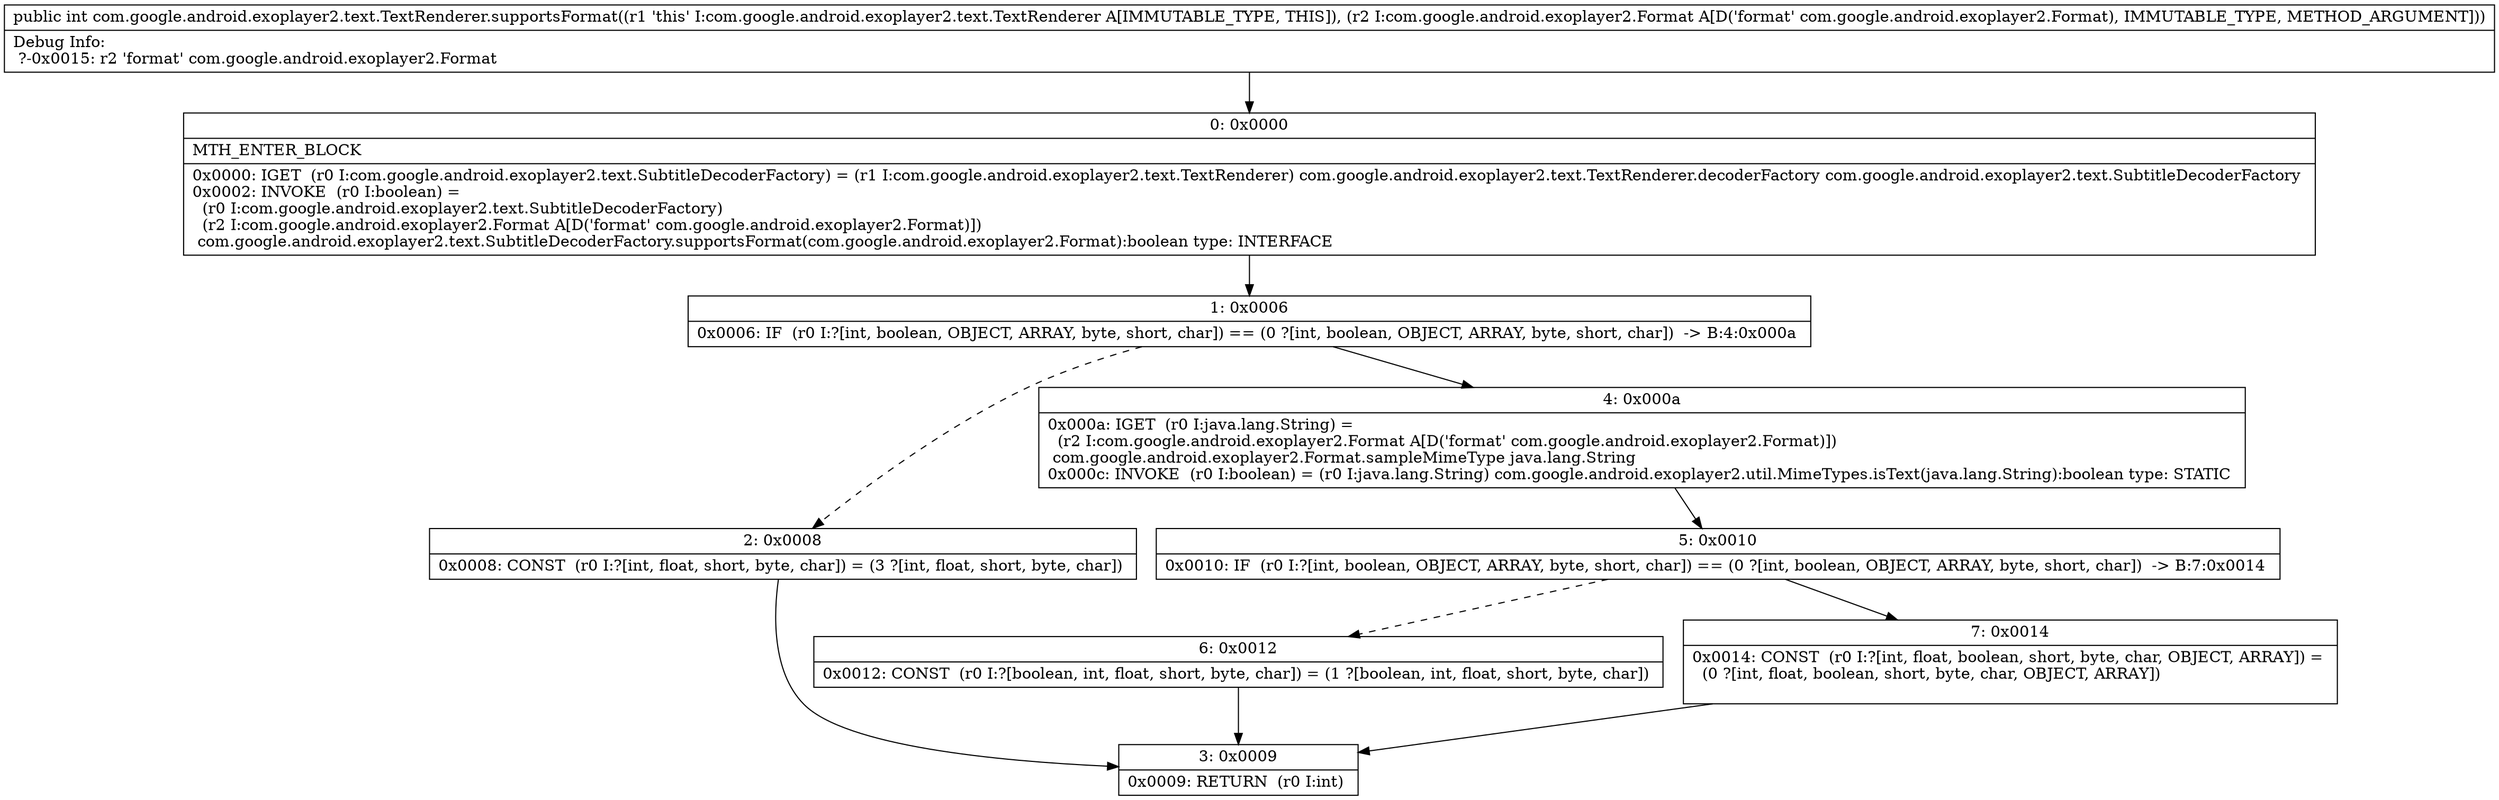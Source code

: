 digraph "CFG forcom.google.android.exoplayer2.text.TextRenderer.supportsFormat(Lcom\/google\/android\/exoplayer2\/Format;)I" {
Node_0 [shape=record,label="{0\:\ 0x0000|MTH_ENTER_BLOCK\l|0x0000: IGET  (r0 I:com.google.android.exoplayer2.text.SubtitleDecoderFactory) = (r1 I:com.google.android.exoplayer2.text.TextRenderer) com.google.android.exoplayer2.text.TextRenderer.decoderFactory com.google.android.exoplayer2.text.SubtitleDecoderFactory \l0x0002: INVOKE  (r0 I:boolean) = \l  (r0 I:com.google.android.exoplayer2.text.SubtitleDecoderFactory)\l  (r2 I:com.google.android.exoplayer2.Format A[D('format' com.google.android.exoplayer2.Format)])\l com.google.android.exoplayer2.text.SubtitleDecoderFactory.supportsFormat(com.google.android.exoplayer2.Format):boolean type: INTERFACE \l}"];
Node_1 [shape=record,label="{1\:\ 0x0006|0x0006: IF  (r0 I:?[int, boolean, OBJECT, ARRAY, byte, short, char]) == (0 ?[int, boolean, OBJECT, ARRAY, byte, short, char])  \-\> B:4:0x000a \l}"];
Node_2 [shape=record,label="{2\:\ 0x0008|0x0008: CONST  (r0 I:?[int, float, short, byte, char]) = (3 ?[int, float, short, byte, char]) \l}"];
Node_3 [shape=record,label="{3\:\ 0x0009|0x0009: RETURN  (r0 I:int) \l}"];
Node_4 [shape=record,label="{4\:\ 0x000a|0x000a: IGET  (r0 I:java.lang.String) = \l  (r2 I:com.google.android.exoplayer2.Format A[D('format' com.google.android.exoplayer2.Format)])\l com.google.android.exoplayer2.Format.sampleMimeType java.lang.String \l0x000c: INVOKE  (r0 I:boolean) = (r0 I:java.lang.String) com.google.android.exoplayer2.util.MimeTypes.isText(java.lang.String):boolean type: STATIC \l}"];
Node_5 [shape=record,label="{5\:\ 0x0010|0x0010: IF  (r0 I:?[int, boolean, OBJECT, ARRAY, byte, short, char]) == (0 ?[int, boolean, OBJECT, ARRAY, byte, short, char])  \-\> B:7:0x0014 \l}"];
Node_6 [shape=record,label="{6\:\ 0x0012|0x0012: CONST  (r0 I:?[boolean, int, float, short, byte, char]) = (1 ?[boolean, int, float, short, byte, char]) \l}"];
Node_7 [shape=record,label="{7\:\ 0x0014|0x0014: CONST  (r0 I:?[int, float, boolean, short, byte, char, OBJECT, ARRAY]) = \l  (0 ?[int, float, boolean, short, byte, char, OBJECT, ARRAY])\l \l}"];
MethodNode[shape=record,label="{public int com.google.android.exoplayer2.text.TextRenderer.supportsFormat((r1 'this' I:com.google.android.exoplayer2.text.TextRenderer A[IMMUTABLE_TYPE, THIS]), (r2 I:com.google.android.exoplayer2.Format A[D('format' com.google.android.exoplayer2.Format), IMMUTABLE_TYPE, METHOD_ARGUMENT]))  | Debug Info:\l  ?\-0x0015: r2 'format' com.google.android.exoplayer2.Format\l}"];
MethodNode -> Node_0;
Node_0 -> Node_1;
Node_1 -> Node_2[style=dashed];
Node_1 -> Node_4;
Node_2 -> Node_3;
Node_4 -> Node_5;
Node_5 -> Node_6[style=dashed];
Node_5 -> Node_7;
Node_6 -> Node_3;
Node_7 -> Node_3;
}

